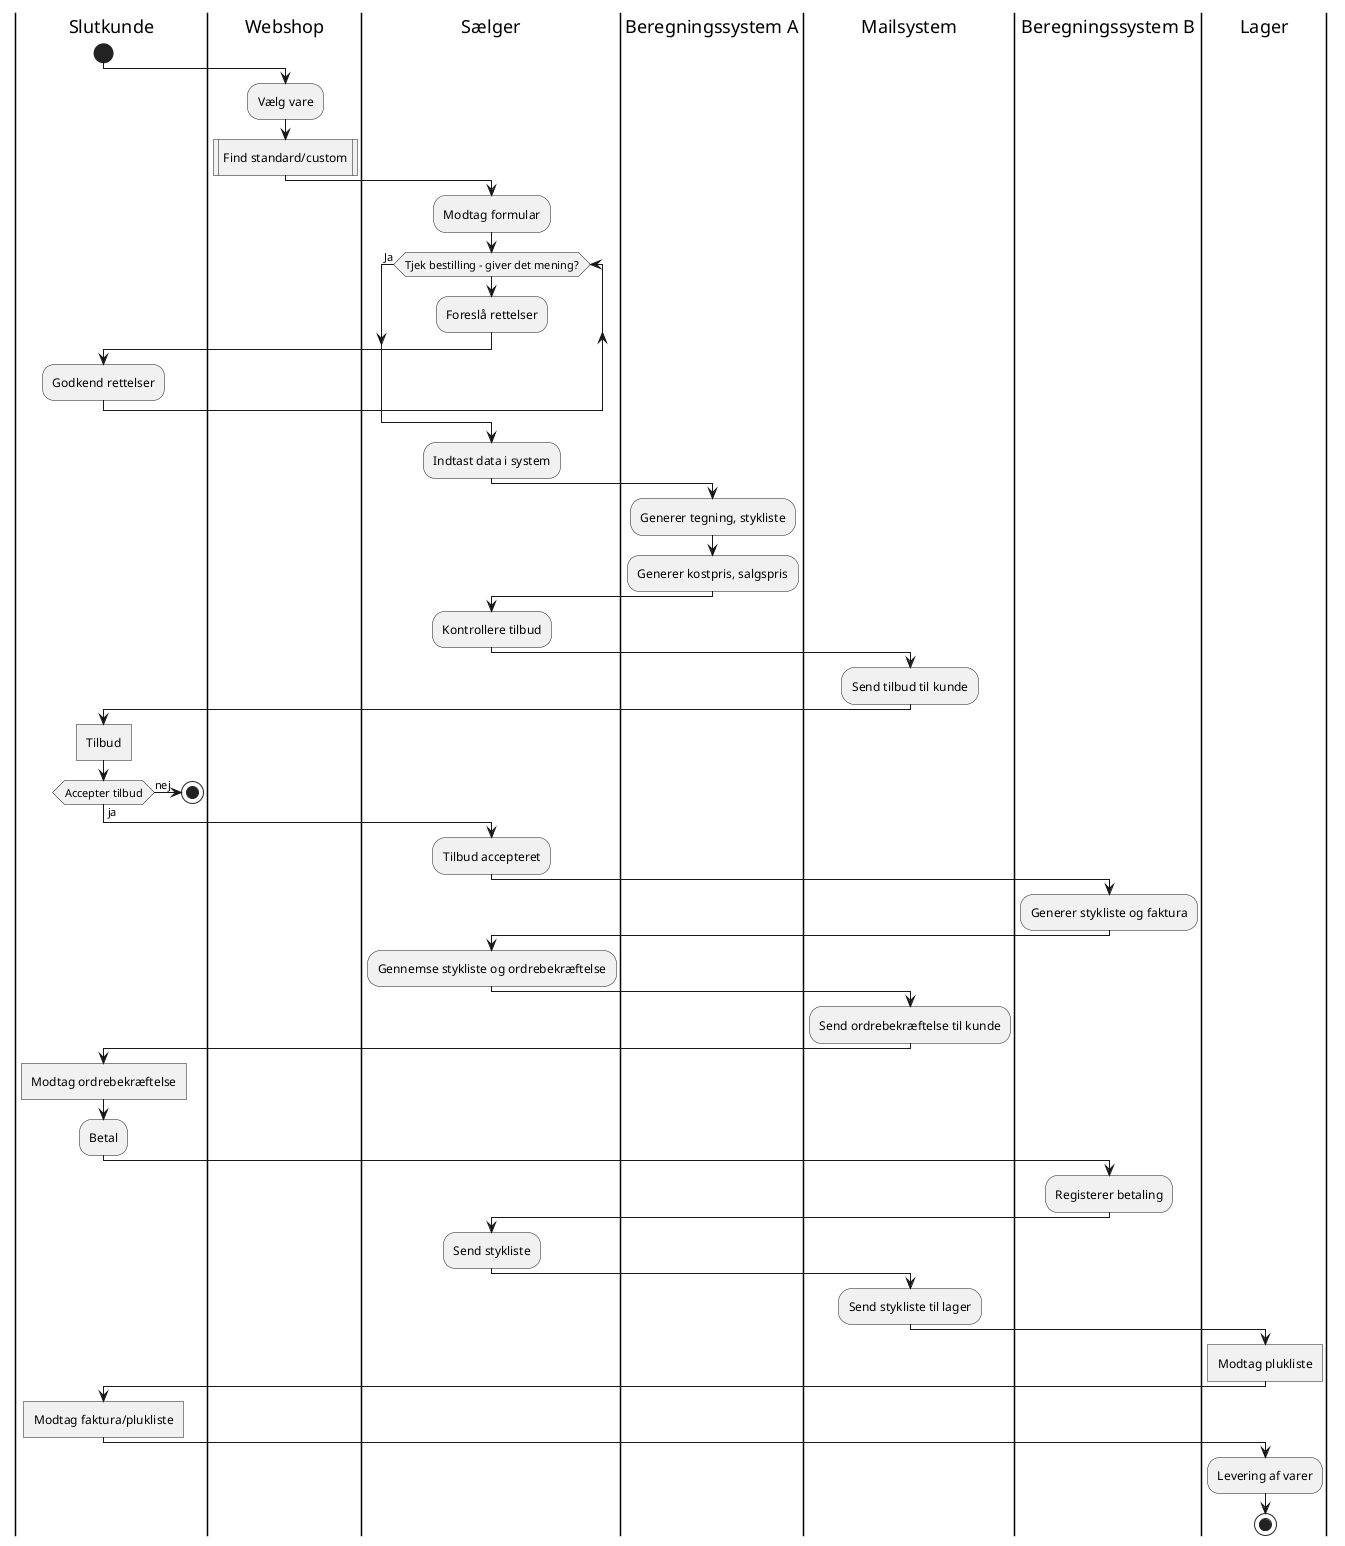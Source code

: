 @startuml
'https://plantuml.com/activity-diagram-beta

|Slutkunde|
start
|Webshop|
:Vælg vare;
:Find standard/custom|
|Sælger|
:Modtag formular;
while (Tjek bestilling - giver det mening?)
  |Sælger|
  :Foreslå rettelser;
  |Slutkunde|
  :Godkend rettelser;
endwhile (Ja)

|Sælger|
:Indtast data i system;
|Beregningssystem A|
:Generer tegning, stykliste;
:Generer kostpris, salgspris;
|Sælger|
:Kontrollere tilbud;
|Mailsystem|
:Send tilbud til kunde;
|Slutkunde|
:Tilbud; <<task>>

if (Accepter tilbud) then (nej)
  stop
else (ja)
endif
|Sælger|
:Tilbud accepteret;
|Beregningssystem B|
:Generer stykliste og faktura;
|Sælger|
:Gennemse stykliste og ordrebekræftelse;
|Mailsystem|
:Send ordrebekræftelse til kunde;
|Slutkunde|
:Modtag ordrebekræftelse; <<task>>
:Betal;
|Beregningssystem B|
:Registerer betaling;
|Sælger|
:Send stykliste;
|Mailsystem|
:Send stykliste til lager;
|Lager|
:Modtag plukliste; <<task>>
|Slutkunde|
:Modtag faktura/plukliste; <<task>>
|Lager|
:Levering af varer;
stop


@enduml